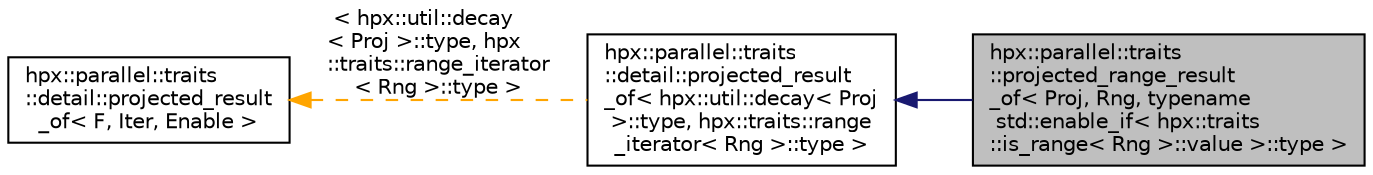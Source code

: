 digraph "hpx::parallel::traits::projected_range_result_of&lt; Proj, Rng, typename std::enable_if&lt; hpx::traits::is_range&lt; Rng &gt;::value &gt;::type &gt;"
{
  edge [fontname="Helvetica",fontsize="10",labelfontname="Helvetica",labelfontsize="10"];
  node [fontname="Helvetica",fontsize="10",shape=record];
  rankdir="LR";
  Node3 [label="hpx::parallel::traits\l::projected_range_result\l_of\< Proj, Rng, typename\l std::enable_if\< hpx::traits\l::is_range\< Rng \>::value \>::type \>",height=0.2,width=0.4,color="black", fillcolor="grey75", style="filled", fontcolor="black"];
  Node4 -> Node3 [dir="back",color="midnightblue",fontsize="10",style="solid",fontname="Helvetica"];
  Node4 [label="hpx::parallel::traits\l::detail::projected_result\l_of\< hpx::util::decay\< Proj\l \>::type, hpx::traits::range\l_iterator\< Rng \>::type \>",height=0.2,width=0.4,color="black", fillcolor="white", style="filled",URL="$de/d39/structhpx_1_1parallel_1_1traits_1_1detail_1_1projected__result__of.html"];
  Node5 -> Node4 [dir="back",color="orange",fontsize="10",style="dashed",label=" \< hpx::util::decay\l\< Proj \>::type, hpx\l::traits::range_iterator\l\< Rng \>::type \>" ,fontname="Helvetica"];
  Node5 [label="hpx::parallel::traits\l::detail::projected_result\l_of\< F, Iter, Enable \>",height=0.2,width=0.4,color="black", fillcolor="white", style="filled",URL="$de/d39/structhpx_1_1parallel_1_1traits_1_1detail_1_1projected__result__of.html"];
}
